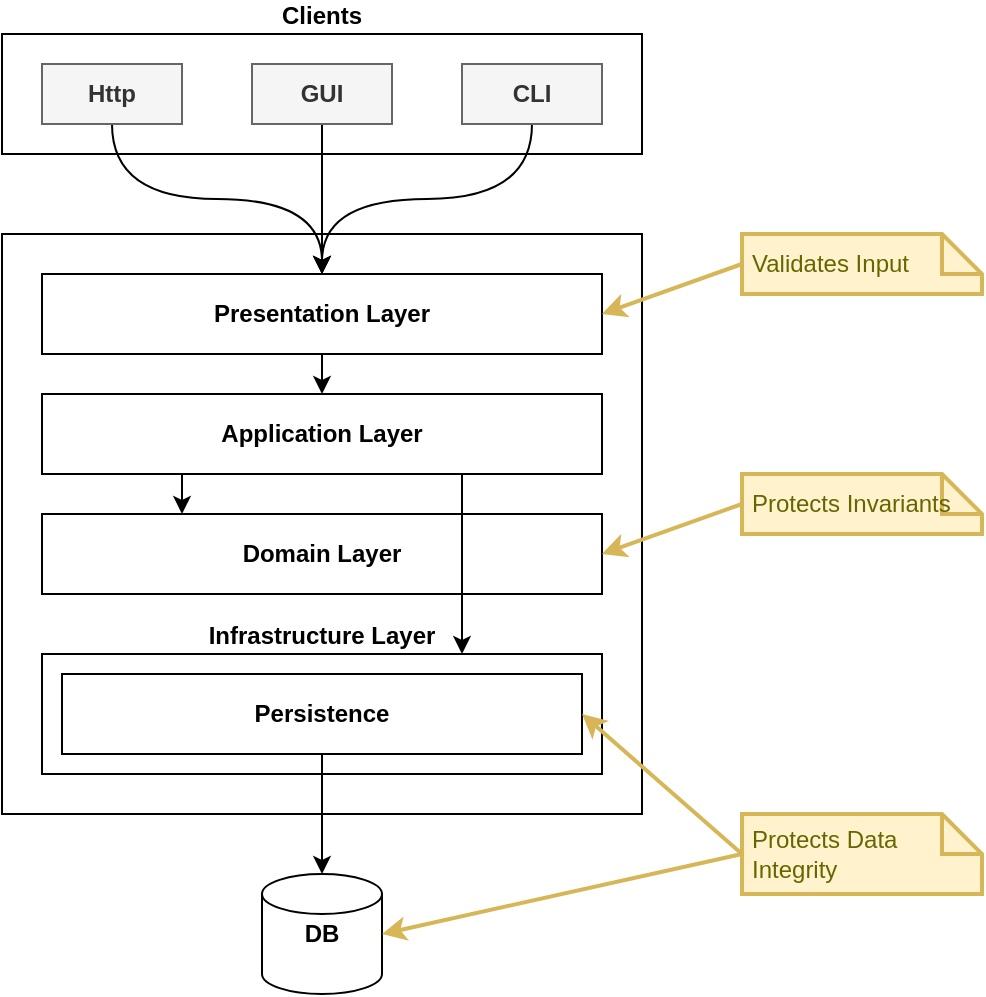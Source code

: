 <mxfile version="22.1.2" type="device">
  <diagram name="Page-1" id="TDt1fXuN8vmi8L3AN4Qs">
    <mxGraphModel dx="979" dy="650" grid="0" gridSize="10" guides="1" tooltips="1" connect="1" arrows="1" fold="1" page="1" pageScale="1" pageWidth="850" pageHeight="1100" math="0" shadow="0">
      <root>
        <mxCell id="0" />
        <mxCell id="1" parent="0" />
        <mxCell id="pwgaV-k65OldhR-KMV-0-25" value="" style="rounded=0;whiteSpace=wrap;html=1;strokeWidth=1;" vertex="1" parent="1">
          <mxGeometry x="260" y="160" width="320" height="290" as="geometry" />
        </mxCell>
        <mxCell id="pwgaV-k65OldhR-KMV-0-17" value="Clients" style="rounded=0;whiteSpace=wrap;html=1;labelPosition=center;verticalLabelPosition=top;align=center;verticalAlign=bottom;fontStyle=1" vertex="1" parent="1">
          <mxGeometry x="260" y="60" width="320" height="60" as="geometry" />
        </mxCell>
        <mxCell id="pwgaV-k65OldhR-KMV-0-6" value="Application Layer" style="rounded=0;whiteSpace=wrap;html=1;fontStyle=1" vertex="1" parent="1">
          <mxGeometry x="280" y="240" width="280" height="40" as="geometry" />
        </mxCell>
        <mxCell id="pwgaV-k65OldhR-KMV-0-28" style="edgeStyle=orthogonalEdgeStyle;rounded=0;orthogonalLoop=1;jettySize=auto;html=1;exitX=0.5;exitY=1;exitDx=0;exitDy=0;entryX=0.5;entryY=0;entryDx=0;entryDy=0;" edge="1" parent="1" source="pwgaV-k65OldhR-KMV-0-7" target="pwgaV-k65OldhR-KMV-0-6">
          <mxGeometry relative="1" as="geometry" />
        </mxCell>
        <mxCell id="pwgaV-k65OldhR-KMV-0-7" value="Presentation Layer" style="rounded=0;whiteSpace=wrap;html=1;fontStyle=1" vertex="1" parent="1">
          <mxGeometry x="280" y="180" width="280" height="40" as="geometry" />
        </mxCell>
        <mxCell id="pwgaV-k65OldhR-KMV-0-8" value="Infrastructure Layer" style="rounded=0;whiteSpace=wrap;html=1;labelPosition=center;verticalLabelPosition=top;align=center;verticalAlign=bottom;fontStyle=1" vertex="1" parent="1">
          <mxGeometry x="280" y="370" width="280" height="60" as="geometry" />
        </mxCell>
        <mxCell id="pwgaV-k65OldhR-KMV-0-9" value="Persistence" style="rounded=0;whiteSpace=wrap;html=1;fontStyle=1" vertex="1" parent="1">
          <mxGeometry x="290" y="380" width="260" height="40" as="geometry" />
        </mxCell>
        <mxCell id="pwgaV-k65OldhR-KMV-0-15" value="Domain Layer" style="rounded=0;whiteSpace=wrap;html=1;fontStyle=1" vertex="1" parent="1">
          <mxGeometry x="280" y="300" width="280" height="40" as="geometry" />
        </mxCell>
        <mxCell id="pwgaV-k65OldhR-KMV-0-21" style="edgeStyle=orthogonalEdgeStyle;rounded=0;orthogonalLoop=1;jettySize=auto;html=1;curved=1;" edge="1" parent="1" source="pwgaV-k65OldhR-KMV-0-16" target="pwgaV-k65OldhR-KMV-0-7">
          <mxGeometry relative="1" as="geometry" />
        </mxCell>
        <mxCell id="pwgaV-k65OldhR-KMV-0-16" value="Http" style="rounded=0;whiteSpace=wrap;html=1;fillColor=#f5f5f5;fontColor=#333333;strokeColor=#666666;fontStyle=1" vertex="1" parent="1">
          <mxGeometry x="280" y="75" width="70" height="30" as="geometry" />
        </mxCell>
        <mxCell id="pwgaV-k65OldhR-KMV-0-23" style="edgeStyle=orthogonalEdgeStyle;rounded=0;orthogonalLoop=1;jettySize=auto;html=1;exitX=0.5;exitY=1;exitDx=0;exitDy=0;curved=1;" edge="1" parent="1" source="pwgaV-k65OldhR-KMV-0-18">
          <mxGeometry relative="1" as="geometry">
            <mxPoint x="420" y="180" as="targetPoint" />
          </mxGeometry>
        </mxCell>
        <mxCell id="pwgaV-k65OldhR-KMV-0-18" value="GUI" style="rounded=0;whiteSpace=wrap;html=1;fillColor=#f5f5f5;fontColor=#333333;strokeColor=#666666;fontStyle=1" vertex="1" parent="1">
          <mxGeometry x="385" y="75" width="70" height="30" as="geometry" />
        </mxCell>
        <mxCell id="pwgaV-k65OldhR-KMV-0-24" style="edgeStyle=orthogonalEdgeStyle;rounded=0;orthogonalLoop=1;jettySize=auto;html=1;exitX=0.5;exitY=1;exitDx=0;exitDy=0;entryX=0.5;entryY=0;entryDx=0;entryDy=0;curved=1;" edge="1" parent="1" source="pwgaV-k65OldhR-KMV-0-19" target="pwgaV-k65OldhR-KMV-0-7">
          <mxGeometry relative="1" as="geometry" />
        </mxCell>
        <mxCell id="pwgaV-k65OldhR-KMV-0-19" value="CLI" style="rounded=0;whiteSpace=wrap;html=1;fillColor=#f5f5f5;fontColor=#333333;strokeColor=#666666;fontStyle=1" vertex="1" parent="1">
          <mxGeometry x="490" y="75" width="70" height="30" as="geometry" />
        </mxCell>
        <mxCell id="pwgaV-k65OldhR-KMV-0-26" value="DB" style="strokeWidth=1;html=1;shape=mxgraph.flowchart.database;whiteSpace=wrap;fontStyle=1" vertex="1" parent="1">
          <mxGeometry x="390" y="480" width="60" height="60" as="geometry" />
        </mxCell>
        <mxCell id="pwgaV-k65OldhR-KMV-0-27" style="edgeStyle=orthogonalEdgeStyle;rounded=0;orthogonalLoop=1;jettySize=auto;html=1;exitX=0.5;exitY=1;exitDx=0;exitDy=0;entryX=0.5;entryY=0;entryDx=0;entryDy=0;entryPerimeter=0;" edge="1" parent="1" source="pwgaV-k65OldhR-KMV-0-9" target="pwgaV-k65OldhR-KMV-0-26">
          <mxGeometry relative="1" as="geometry">
            <mxPoint x="430" y="430" as="sourcePoint" />
            <mxPoint x="430" y="510" as="targetPoint" />
          </mxGeometry>
        </mxCell>
        <mxCell id="pwgaV-k65OldhR-KMV-0-31" style="edgeStyle=orthogonalEdgeStyle;rounded=0;orthogonalLoop=1;jettySize=auto;html=1;exitX=0.25;exitY=1;exitDx=0;exitDy=0;" edge="1" parent="1" source="pwgaV-k65OldhR-KMV-0-6">
          <mxGeometry relative="1" as="geometry">
            <mxPoint x="500" y="290" as="sourcePoint" />
            <mxPoint x="350" y="300" as="targetPoint" />
          </mxGeometry>
        </mxCell>
        <mxCell id="pwgaV-k65OldhR-KMV-0-29" style="edgeStyle=orthogonalEdgeStyle;rounded=0;orthogonalLoop=1;jettySize=auto;html=1;exitX=0.75;exitY=1;exitDx=0;exitDy=0;entryX=0.75;entryY=0;entryDx=0;entryDy=0;" edge="1" parent="1" source="pwgaV-k65OldhR-KMV-0-6" target="pwgaV-k65OldhR-KMV-0-8">
          <mxGeometry relative="1" as="geometry" />
        </mxCell>
        <mxCell id="pwgaV-k65OldhR-KMV-0-35" style="rounded=0;orthogonalLoop=1;jettySize=auto;html=1;fillColor=#fff2cc;strokeColor=#d6b656;strokeWidth=2;exitX=0;exitY=0.5;exitDx=0;exitDy=0;exitPerimeter=0;entryX=1;entryY=0.5;entryDx=0;entryDy=0;" edge="1" parent="1" source="pwgaV-k65OldhR-KMV-0-32" target="pwgaV-k65OldhR-KMV-0-15">
          <mxGeometry relative="1" as="geometry" />
        </mxCell>
        <mxCell id="pwgaV-k65OldhR-KMV-0-32" value="Protects Invariants" style="shape=note;strokeWidth=2;fontSize=12;size=20;whiteSpace=wrap;html=1;fillColor=#fff2cc;strokeColor=#d6b656;fontColor=#666600;align=left;spacing=5;" vertex="1" parent="1">
          <mxGeometry x="630" y="280" width="120" height="30" as="geometry" />
        </mxCell>
        <mxCell id="pwgaV-k65OldhR-KMV-0-34" value="Validates Input" style="shape=note;strokeWidth=2;fontSize=12;size=20;whiteSpace=wrap;html=1;fillColor=#fff2cc;strokeColor=#d6b656;fontColor=#666600;align=left;spacing=5;" vertex="1" parent="1">
          <mxGeometry x="630" y="160" width="120" height="30" as="geometry" />
        </mxCell>
        <mxCell id="pwgaV-k65OldhR-KMV-0-36" style="rounded=0;orthogonalLoop=1;jettySize=auto;html=1;fillColor=#fff2cc;strokeColor=#d6b656;strokeWidth=2;exitX=0;exitY=0.5;exitDx=0;exitDy=0;exitPerimeter=0;entryX=1;entryY=0.5;entryDx=0;entryDy=0;" edge="1" parent="1" source="pwgaV-k65OldhR-KMV-0-34" target="pwgaV-k65OldhR-KMV-0-7">
          <mxGeometry relative="1" as="geometry">
            <mxPoint x="640" y="305" as="sourcePoint" />
            <mxPoint x="570" y="313" as="targetPoint" />
          </mxGeometry>
        </mxCell>
        <mxCell id="pwgaV-k65OldhR-KMV-0-37" value="Protects Data&amp;nbsp;&lt;br&gt;Integrity" style="shape=note;strokeWidth=2;fontSize=12;size=20;whiteSpace=wrap;html=1;fillColor=#fff2cc;strokeColor=#d6b656;fontColor=#666600;align=left;spacing=5;" vertex="1" parent="1">
          <mxGeometry x="630" y="450" width="120" height="40" as="geometry" />
        </mxCell>
        <mxCell id="pwgaV-k65OldhR-KMV-0-38" style="rounded=0;orthogonalLoop=1;jettySize=auto;html=1;fillColor=#fff2cc;strokeColor=#d6b656;strokeWidth=2;exitX=0;exitY=0.5;exitDx=0;exitDy=0;exitPerimeter=0;entryX=1;entryY=0.5;entryDx=0;entryDy=0;" edge="1" parent="1" source="pwgaV-k65OldhR-KMV-0-37" target="pwgaV-k65OldhR-KMV-0-9">
          <mxGeometry relative="1" as="geometry">
            <mxPoint x="640" y="305" as="sourcePoint" />
            <mxPoint x="570" y="330" as="targetPoint" />
          </mxGeometry>
        </mxCell>
        <mxCell id="pwgaV-k65OldhR-KMV-0-39" style="rounded=0;orthogonalLoop=1;jettySize=auto;html=1;fillColor=#fff2cc;strokeColor=#d6b656;strokeWidth=2;exitX=0;exitY=0.5;exitDx=0;exitDy=0;exitPerimeter=0;entryX=1;entryY=0.5;entryDx=0;entryDy=0;entryPerimeter=0;" edge="1" parent="1" source="pwgaV-k65OldhR-KMV-0-37" target="pwgaV-k65OldhR-KMV-0-26">
          <mxGeometry relative="1" as="geometry">
            <mxPoint x="640" y="400" as="sourcePoint" />
            <mxPoint x="560" y="410" as="targetPoint" />
          </mxGeometry>
        </mxCell>
      </root>
    </mxGraphModel>
  </diagram>
</mxfile>
